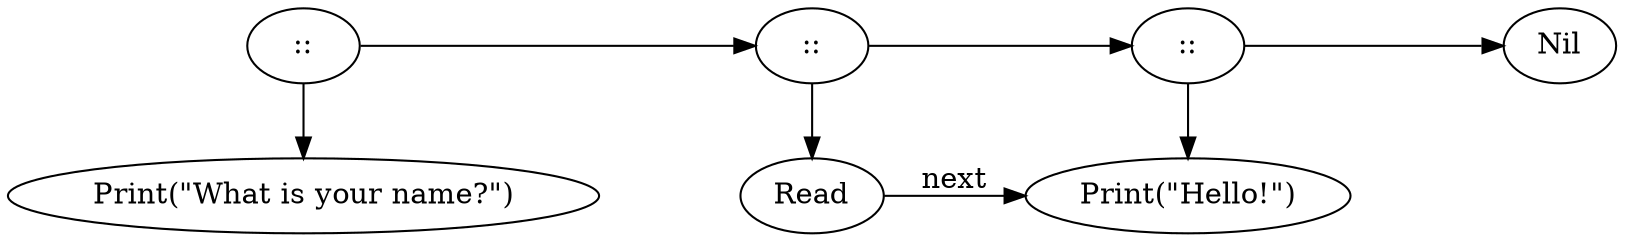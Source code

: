 digraph {
    rankdir=LR

    cons1[label="::" class="start,disabled"]
    cons2[label="::" class="disabled"]
    cons3[label="::" class="disabled"]
    nil[label="Nil" class="disabled"]

    cons1 -> cons2[class="disabled"]
    cons2 -> cons3[class="start,disabled"]
    cons3 -> nil[class="disabled"]

    print1[label="Print(\"What is your name?\")" class="disabled"]
    read[label="Read"]
    print2[label="Print(\"Hello!\")"]
    stop[label="Stop" style="invis"]

    {
        rank=same
        cons1 -> print1[class="disabled"]
    }
    {
        rank=same
        cons2 -> read[class="disabled"]
    }
    {
        rank=same
        cons3 -> print2[class="disabled"]
    }

    print1 -> read[label="next" style="invis"]
    read -> print2[label="next"]
    print2 -> stop[label="next" style="invis"]
}
